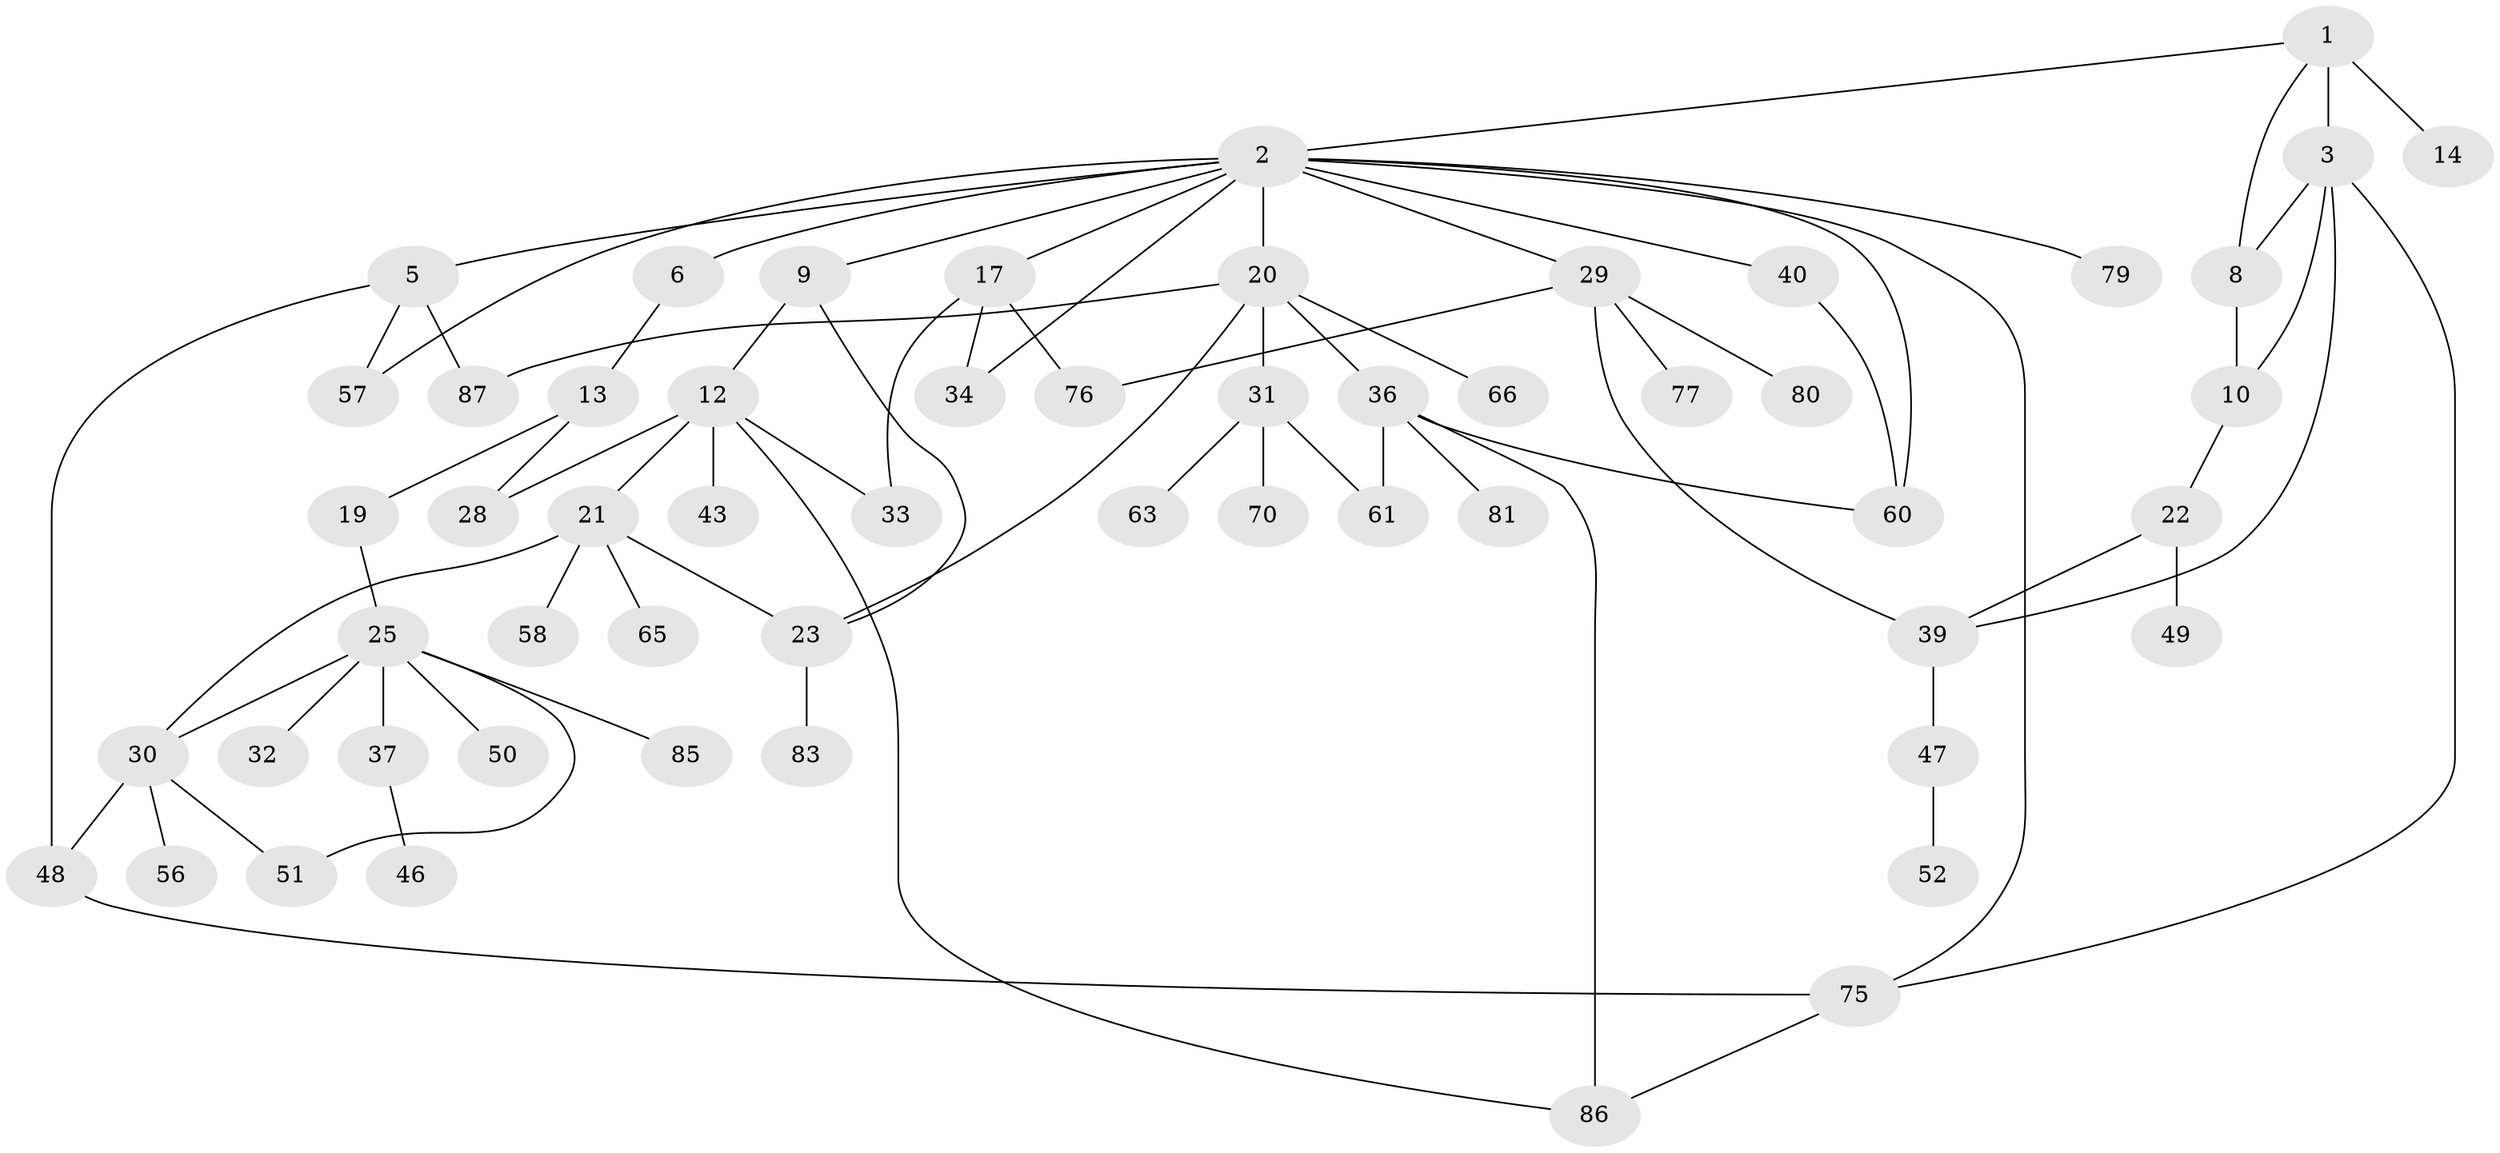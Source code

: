 // Generated by graph-tools (version 1.1) at 2025/51/02/27/25 19:51:40]
// undirected, 56 vertices, 77 edges
graph export_dot {
graph [start="1"]
  node [color=gray90,style=filled];
  1 [super="+53"];
  2 [super="+4"];
  3 [super="+7"];
  5 [super="+16"];
  6;
  8 [super="+24"];
  9 [super="+69"];
  10 [super="+11"];
  12 [super="+15"];
  13 [super="+45"];
  14 [super="+18"];
  17 [super="+64"];
  19;
  20 [super="+26"];
  21 [super="+55"];
  22 [super="+35"];
  23 [super="+38"];
  25 [super="+27"];
  28 [super="+54"];
  29 [super="+59"];
  30 [super="+68"];
  31 [super="+42"];
  32 [super="+41"];
  33;
  34;
  36 [super="+44"];
  37;
  39 [super="+84"];
  40;
  43 [super="+73"];
  46 [super="+62"];
  47 [super="+72"];
  48 [super="+78"];
  49;
  50;
  51;
  52;
  56;
  57 [super="+82"];
  58 [super="+71"];
  60 [super="+67"];
  61;
  63;
  65;
  66 [super="+74"];
  70;
  75;
  76;
  77;
  79;
  80;
  81;
  83;
  85;
  86;
  87;
  1 -- 2;
  1 -- 3;
  1 -- 8;
  1 -- 14 [weight=2];
  2 -- 6;
  2 -- 34;
  2 -- 57;
  2 -- 75;
  2 -- 5;
  2 -- 40;
  2 -- 9;
  2 -- 79;
  2 -- 17;
  2 -- 20;
  2 -- 29;
  2 -- 60;
  3 -- 8;
  3 -- 75;
  3 -- 10;
  3 -- 39;
  5 -- 87;
  5 -- 48;
  5 -- 57;
  6 -- 13;
  8 -- 10;
  9 -- 12;
  9 -- 23;
  10 -- 22;
  12 -- 28;
  12 -- 86;
  12 -- 33;
  12 -- 43;
  12 -- 21;
  13 -- 19;
  13 -- 28;
  17 -- 34;
  17 -- 76;
  17 -- 33;
  19 -- 25;
  20 -- 23;
  20 -- 87;
  20 -- 66;
  20 -- 36;
  20 -- 31;
  21 -- 30;
  21 -- 58;
  21 -- 65;
  21 -- 23;
  22 -- 49;
  22 -- 39;
  23 -- 83;
  25 -- 32;
  25 -- 37;
  25 -- 50;
  25 -- 85;
  25 -- 51;
  25 -- 30;
  29 -- 39;
  29 -- 77;
  29 -- 80;
  29 -- 76;
  30 -- 48;
  30 -- 51;
  30 -- 56;
  31 -- 63;
  31 -- 61;
  31 -- 70;
  36 -- 60;
  36 -- 86;
  36 -- 81;
  36 -- 61;
  37 -- 46;
  39 -- 47;
  40 -- 60;
  47 -- 52;
  48 -- 75;
  75 -- 86;
}
